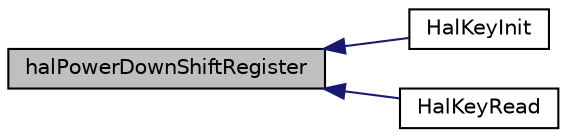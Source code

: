 digraph "halPowerDownShiftRegister"
{
  edge [fontname="Helvetica",fontsize="10",labelfontname="Helvetica",labelfontsize="10"];
  node [fontname="Helvetica",fontsize="10",shape=record];
  rankdir="LR";
  Node1 [label="halPowerDownShiftRegister",height=0.2,width=0.4,color="black", fillcolor="grey75", style="filled" fontcolor="black"];
  Node1 -> Node2 [dir="back",color="midnightblue",fontsize="10",style="solid",fontname="Helvetica"];
  Node2 [label="HalKeyInit",height=0.2,width=0.4,color="black", fillcolor="white", style="filled",URL="$_c_c2541_a_r_c_2hal__key_8c.html#ad363b193a30a8190c0b197a3cb0404ad"];
  Node1 -> Node3 [dir="back",color="midnightblue",fontsize="10",style="solid",fontname="Helvetica"];
  Node3 [label="HalKeyRead",height=0.2,width=0.4,color="black", fillcolor="white", style="filled",URL="$_c_c2541_a_r_c_2hal__key_8c.html#a270c5fdb5e38265083ec9e3ba4b79085"];
}
